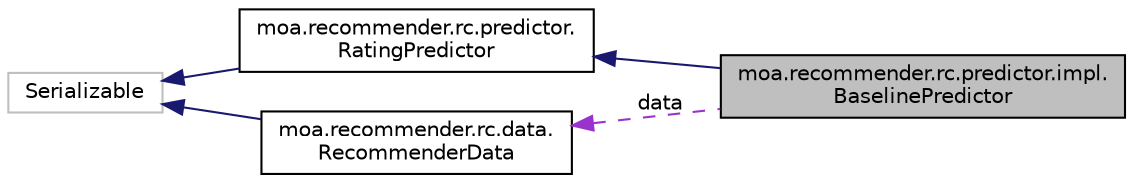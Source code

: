 digraph "moa.recommender.rc.predictor.impl.BaselinePredictor"
{
 // LATEX_PDF_SIZE
  edge [fontname="Helvetica",fontsize="10",labelfontname="Helvetica",labelfontsize="10"];
  node [fontname="Helvetica",fontsize="10",shape=record];
  rankdir="LR";
  Node1 [label="moa.recommender.rc.predictor.impl.\lBaselinePredictor",height=0.2,width=0.4,color="black", fillcolor="grey75", style="filled", fontcolor="black",tooltip=" "];
  Node2 -> Node1 [dir="back",color="midnightblue",fontsize="10",style="solid"];
  Node2 [label="moa.recommender.rc.predictor.\lRatingPredictor",height=0.2,width=0.4,color="black", fillcolor="white", style="filled",URL="$interfacemoa_1_1recommender_1_1rc_1_1predictor_1_1_rating_predictor.html",tooltip=" "];
  Node3 -> Node2 [dir="back",color="midnightblue",fontsize="10",style="solid"];
  Node3 [label="Serializable",height=0.2,width=0.4,color="grey75", fillcolor="white", style="filled",tooltip=" "];
  Node4 -> Node1 [dir="back",color="darkorchid3",fontsize="10",style="dashed",label=" data" ];
  Node4 [label="moa.recommender.rc.data.\lRecommenderData",height=0.2,width=0.4,color="black", fillcolor="white", style="filled",URL="$interfacemoa_1_1recommender_1_1rc_1_1data_1_1_recommender_data.html",tooltip=" "];
  Node3 -> Node4 [dir="back",color="midnightblue",fontsize="10",style="solid"];
}
